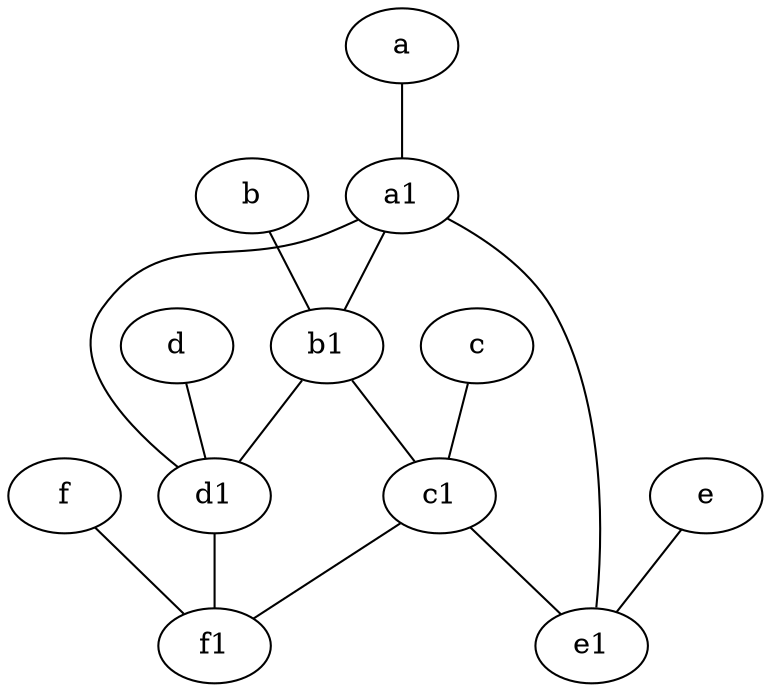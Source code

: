 graph {
	node [labelfontsize=50]
	d1 [labelfontsize=50 pos="3,5!"]
	a [labelfontsize=50 pos="8,2!"]
	f1 [labelfontsize=50 pos="3,8!"]
	c1 [labelfontsize=50 pos="4.5,3!"]
	e [labelfontsize=50 pos="7,9!"]
	b [labelfontsize=50 pos="10,4!"]
	c [labelfontsize=50 pos="4.5,2!"]
	a1 [labelfontsize=50 pos="8,3!"]
	d [labelfontsize=50 pos="2,5!"]
	e1 [labelfontsize=50 pos="7,7!"]
	b1 [labelfontsize=50 pos="9,4!"]
	f [labelfontsize=50 pos="3,9!"]
	d -- d1
	a1 -- e1
	f -- f1
	a1 -- d1
	b1 -- c1
	a1 -- b1
	c1 -- f1
	b -- b1
	e -- e1
	b1 -- d1
	d1 -- f1
	c1 -- e1
	c -- c1
	a -- a1
}
